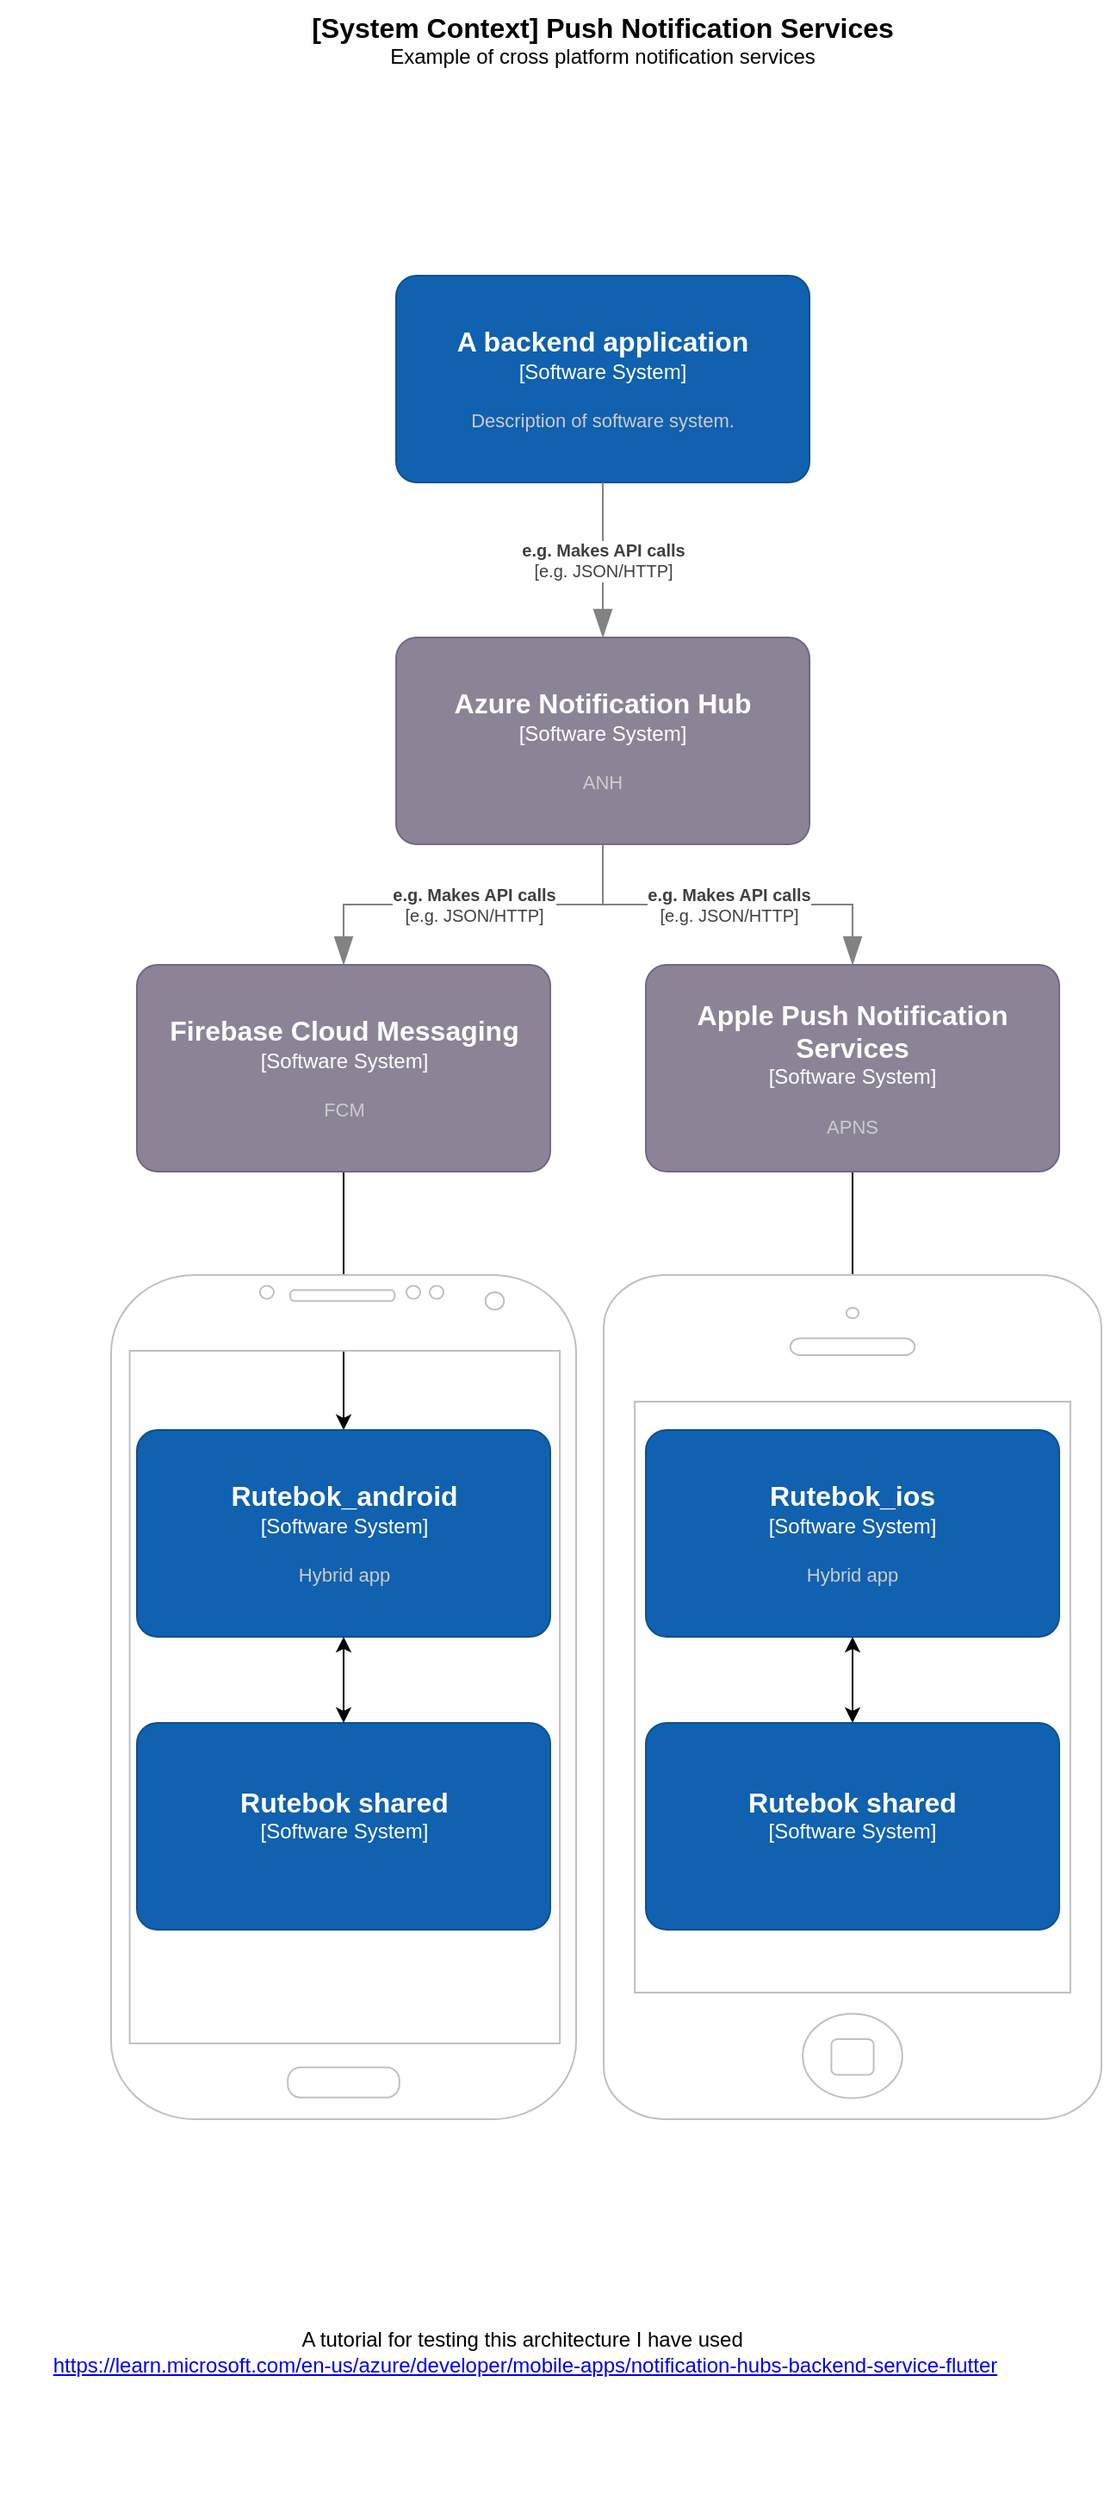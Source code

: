 <mxfile version="20.6.0" type="github">
  <diagram id="aNcehsp7XRWVrfmJVcSQ" name="Page-1">
    <mxGraphModel dx="1363" dy="1861" grid="1" gridSize="10" guides="1" tooltips="1" connect="1" arrows="1" fold="1" page="1" pageScale="1" pageWidth="827" pageHeight="1169" math="0" shadow="0">
      <root>
        <mxCell id="0" />
        <mxCell id="1" parent="0" />
        <mxCell id="iMGOHmjl2Xlzw3pwAb5w-33" style="edgeStyle=orthogonalEdgeStyle;rounded=0;orthogonalLoop=1;jettySize=auto;html=1;entryX=0.5;entryY=0;entryDx=0;entryDy=0;entryPerimeter=0;startArrow=none;startFill=0;endArrow=classic;endFill=1;" parent="1" source="iMGOHmjl2Xlzw3pwAb5w-3" target="iMGOHmjl2Xlzw3pwAb5w-9" edge="1">
          <mxGeometry relative="1" as="geometry" />
        </mxCell>
        <object placeholders="1" c4Name="Apple Push Notification Services" c4Type="Software System" c4Description="APNS" label="&lt;font style=&quot;font-size: 16px&quot;&gt;&lt;b&gt;%c4Name%&lt;/b&gt;&lt;/font&gt;&lt;div&gt;[%c4Type%]&lt;/div&gt;&lt;br&gt;&lt;div&gt;&lt;font style=&quot;font-size: 11px&quot;&gt;&lt;font color=&quot;#cccccc&quot;&gt;%c4Description%&lt;/font&gt;&lt;/div&gt;" id="iMGOHmjl2Xlzw3pwAb5w-3">
          <mxCell style="rounded=1;whiteSpace=wrap;html=1;labelBackgroundColor=none;fillColor=#8C8496;fontColor=#ffffff;align=center;arcSize=10;strokeColor=#736782;metaEdit=1;resizable=0;points=[[0.25,0,0],[0.5,0,0],[0.75,0,0],[1,0.25,0],[1,0.5,0],[1,0.75,0],[0.75,1,0],[0.5,1,0],[0.25,1,0],[0,0.75,0],[0,0.5,0],[0,0.25,0]];" parent="1" vertex="1">
            <mxGeometry x="445" y="630" width="240" height="120" as="geometry" />
          </mxCell>
        </object>
        <mxCell id="iMGOHmjl2Xlzw3pwAb5w-32" style="edgeStyle=orthogonalEdgeStyle;rounded=0;orthogonalLoop=1;jettySize=auto;html=1;entryX=0.5;entryY=0;entryDx=0;entryDy=0;entryPerimeter=0;startArrow=none;startFill=0;endArrow=classic;endFill=1;" parent="1" source="iMGOHmjl2Xlzw3pwAb5w-4" target="iMGOHmjl2Xlzw3pwAb5w-12" edge="1">
          <mxGeometry relative="1" as="geometry" />
        </mxCell>
        <object placeholders="1" c4Name="Firebase Cloud Messaging" c4Type="Software System" c4Description="FCM" label="&lt;font style=&quot;font-size: 16px&quot;&gt;&lt;b&gt;%c4Name%&lt;/b&gt;&lt;/font&gt;&lt;div&gt;[%c4Type%]&lt;/div&gt;&lt;br&gt;&lt;div&gt;&lt;font style=&quot;font-size: 11px&quot;&gt;&lt;font color=&quot;#cccccc&quot;&gt;%c4Description%&lt;/font&gt;&lt;/div&gt;" id="iMGOHmjl2Xlzw3pwAb5w-4">
          <mxCell style="rounded=1;whiteSpace=wrap;html=1;labelBackgroundColor=none;fillColor=#8C8496;fontColor=#ffffff;align=center;arcSize=10;strokeColor=#736782;metaEdit=1;resizable=0;points=[[0.25,0,0],[0.5,0,0],[0.75,0,0],[1,0.25,0],[1,0.5,0],[1,0.75,0],[0.75,1,0],[0.5,1,0],[0.25,1,0],[0,0.75,0],[0,0.5,0],[0,0.25,0]];" parent="1" vertex="1">
            <mxGeometry x="149.5" y="630" width="240" height="120" as="geometry" />
          </mxCell>
        </object>
        <object placeholders="1" c4Name="Azure Notification Hub" c4Type="Software System" c4Description="ANH" label="&lt;font style=&quot;font-size: 16px&quot;&gt;&lt;b&gt;%c4Name%&lt;/b&gt;&lt;/font&gt;&lt;div&gt;[%c4Type%]&lt;/div&gt;&lt;br&gt;&lt;div&gt;&lt;font style=&quot;font-size: 11px&quot;&gt;&lt;font color=&quot;#cccccc&quot;&gt;%c4Description%&lt;/font&gt;&lt;/div&gt;" id="iMGOHmjl2Xlzw3pwAb5w-5">
          <mxCell style="rounded=1;whiteSpace=wrap;html=1;labelBackgroundColor=none;fillColor=#8C8496;fontColor=#ffffff;align=center;arcSize=10;strokeColor=#736782;metaEdit=1;resizable=0;points=[[0.25,0,0],[0.5,0,0],[0.75,0,0],[1,0.25,0],[1,0.5,0],[1,0.75,0],[0.75,1,0],[0.5,1,0],[0.25,1,0],[0,0.75,0],[0,0.5,0],[0,0.25,0]];" parent="1" vertex="1">
            <mxGeometry x="300" y="440" width="240" height="120" as="geometry" />
          </mxCell>
        </object>
        <object placeholders="1" c4Type="Relationship" c4Technology="e.g. JSON/HTTP" c4Description="e.g. Makes API calls" label="&lt;div style=&quot;text-align: left&quot;&gt;&lt;div style=&quot;text-align: center&quot;&gt;&lt;b&gt;%c4Description%&lt;/b&gt;&lt;/div&gt;&lt;div style=&quot;text-align: center&quot;&gt;[%c4Technology%]&lt;/div&gt;&lt;/div&gt;" id="iMGOHmjl2Xlzw3pwAb5w-6">
          <mxCell style="endArrow=blockThin;html=1;fontSize=10;fontColor=#404040;strokeWidth=1;endFill=1;strokeColor=#828282;elbow=vertical;metaEdit=1;endSize=14;startSize=14;jumpStyle=arc;jumpSize=16;rounded=0;edgeStyle=orthogonalEdgeStyle;" parent="1" source="iMGOHmjl2Xlzw3pwAb5w-5" target="iMGOHmjl2Xlzw3pwAb5w-4" edge="1">
            <mxGeometry width="240" relative="1" as="geometry">
              <mxPoint x="290" y="940" as="sourcePoint" />
              <mxPoint x="530" y="940" as="targetPoint" />
            </mxGeometry>
          </mxCell>
        </object>
        <object placeholders="1" c4Type="Relationship" c4Technology="e.g. JSON/HTTP" c4Description="e.g. Makes API calls" label="&lt;div style=&quot;text-align: left&quot;&gt;&lt;div style=&quot;text-align: center&quot;&gt;&lt;b&gt;%c4Description%&lt;/b&gt;&lt;/div&gt;&lt;div style=&quot;text-align: center&quot;&gt;[%c4Technology%]&lt;/div&gt;&lt;/div&gt;" id="iMGOHmjl2Xlzw3pwAb5w-7">
          <mxCell style="endArrow=blockThin;html=1;fontSize=10;fontColor=#404040;strokeWidth=1;endFill=1;strokeColor=#828282;elbow=vertical;metaEdit=1;endSize=14;startSize=14;jumpStyle=arc;jumpSize=16;rounded=0;edgeStyle=orthogonalEdgeStyle;exitX=0.5;exitY=1;exitDx=0;exitDy=0;exitPerimeter=0;" parent="1" source="iMGOHmjl2Xlzw3pwAb5w-5" target="iMGOHmjl2Xlzw3pwAb5w-3" edge="1">
            <mxGeometry width="240" relative="1" as="geometry">
              <mxPoint x="290" y="940" as="sourcePoint" />
              <mxPoint x="530" y="940" as="targetPoint" />
            </mxGeometry>
          </mxCell>
        </object>
        <object placeholders="1" c4Name="A backend application" c4Type="Software System" c4Description="Description of software system." label="&lt;font style=&quot;font-size: 16px&quot;&gt;&lt;b&gt;%c4Name%&lt;/b&gt;&lt;/font&gt;&lt;div&gt;[%c4Type%]&lt;/div&gt;&lt;br&gt;&lt;div&gt;&lt;font style=&quot;font-size: 11px&quot;&gt;&lt;font color=&quot;#cccccc&quot;&gt;%c4Description%&lt;/font&gt;&lt;/div&gt;" id="iMGOHmjl2Xlzw3pwAb5w-15">
          <mxCell style="rounded=1;whiteSpace=wrap;html=1;labelBackgroundColor=none;fillColor=#1061B0;fontColor=#ffffff;align=center;arcSize=10;strokeColor=#0D5091;metaEdit=1;resizable=0;points=[[0.25,0,0],[0.5,0,0],[0.75,0,0],[1,0.25,0],[1,0.5,0],[1,0.75,0],[0.75,1,0],[0.5,1,0],[0.25,1,0],[0,0.75,0],[0,0.5,0],[0,0.25,0]];" parent="1" vertex="1">
            <mxGeometry x="300" y="230" width="240" height="120" as="geometry" />
          </mxCell>
        </object>
        <object placeholders="1" c4Name="[System Context] Push Notification Services" c4Type="ContainerScopeBoundary" c4Description="Example of cross platform notification services" label="&lt;font style=&quot;font-size: 16px&quot;&gt;&lt;b&gt;&lt;div style=&quot;&quot;&gt;%c4Name%&lt;/div&gt;&lt;/b&gt;&lt;/font&gt;&lt;div style=&quot;&quot;&gt;%c4Description%&lt;/div&gt;" id="iMGOHmjl2Xlzw3pwAb5w-17">
          <mxCell style="text;html=1;strokeColor=none;fillColor=none;align=center;verticalAlign=top;whiteSpace=wrap;rounded=0;metaEdit=1;allowArrows=0;resizable=1;rotatable=0;connectable=0;recursiveResize=0;expand=0;pointerEvents=0;points=[[0.25,0,0],[0.5,0,0],[0.75,0,0],[1,0.25,0],[1,0.5,0],[1,0.75,0],[0.75,1,0],[0.5,1,0],[0.25,1,0],[0,0.75,0],[0,0.5,0],[0,0.25,0]];" parent="1" vertex="1">
            <mxGeometry x="205" y="70" width="430" height="40" as="geometry" />
          </mxCell>
        </object>
        <object placeholders="1" c4Type="Relationship" c4Technology="e.g. JSON/HTTP" c4Description="e.g. Makes API calls" label="&lt;div style=&quot;text-align: left&quot;&gt;&lt;div style=&quot;text-align: center&quot;&gt;&lt;b&gt;%c4Description%&lt;/b&gt;&lt;/div&gt;&lt;div style=&quot;text-align: center&quot;&gt;[%c4Technology%]&lt;/div&gt;&lt;/div&gt;" id="iMGOHmjl2Xlzw3pwAb5w-18">
          <mxCell style="endArrow=blockThin;html=1;fontSize=10;fontColor=#404040;strokeWidth=1;endFill=1;strokeColor=#828282;elbow=vertical;metaEdit=1;endSize=14;startSize=14;jumpStyle=arc;jumpSize=16;rounded=0;edgeStyle=orthogonalEdgeStyle;entryX=0.5;entryY=0;entryDx=0;entryDy=0;entryPerimeter=0;" parent="1" source="iMGOHmjl2Xlzw3pwAb5w-15" target="iMGOHmjl2Xlzw3pwAb5w-5" edge="1">
            <mxGeometry width="240" relative="1" as="geometry">
              <mxPoint x="290" y="940" as="sourcePoint" />
              <mxPoint x="530" y="940" as="targetPoint" />
            </mxGeometry>
          </mxCell>
        </object>
        <mxCell id="iMGOHmjl2Xlzw3pwAb5w-26" value="" style="group" parent="1" vertex="1" connectable="0">
          <mxGeometry x="420.5" y="810" width="289" height="490" as="geometry" />
        </mxCell>
        <mxCell id="iMGOHmjl2Xlzw3pwAb5w-10" value="" style="html=1;verticalLabelPosition=bottom;labelBackgroundColor=#ffffff;verticalAlign=top;shadow=0;dashed=0;strokeWidth=1;shape=mxgraph.ios7.misc.iphone;strokeColor=#c0c0c0;" parent="iMGOHmjl2Xlzw3pwAb5w-26" vertex="1">
          <mxGeometry width="289" height="490" as="geometry" />
        </mxCell>
        <object placeholders="1" c4Name="Rutebok_ios" c4Type="Software System" c4Description="Hybrid app" label="&lt;font style=&quot;font-size: 16px&quot;&gt;&lt;b&gt;%c4Name%&lt;/b&gt;&lt;/font&gt;&lt;div&gt;[%c4Type%]&lt;/div&gt;&lt;br&gt;&lt;div&gt;&lt;font style=&quot;font-size: 11px&quot;&gt;&lt;font color=&quot;#cccccc&quot;&gt;%c4Description%&lt;/font&gt;&lt;/div&gt;" id="iMGOHmjl2Xlzw3pwAb5w-9">
          <mxCell style="rounded=1;whiteSpace=wrap;html=1;labelBackgroundColor=none;fillColor=#1061B0;fontColor=#ffffff;align=center;arcSize=10;strokeColor=#0D5091;metaEdit=1;resizable=0;points=[[0.25,0,0],[0.5,0,0],[0.75,0,0],[1,0.25,0],[1,0.5,0],[1,0.75,0],[0.75,1,0],[0.5,1,0],[0.25,1,0],[0,0.75,0],[0,0.5,0],[0,0.25,0]];" parent="iMGOHmjl2Xlzw3pwAb5w-26" vertex="1">
            <mxGeometry x="24.5" y="90" width="240" height="120" as="geometry" />
          </mxCell>
        </object>
        <object placeholders="1" c4Name="Rutebok shared" c4Type="Software System" c4Description="" label="&lt;font style=&quot;font-size: 16px&quot;&gt;&lt;b&gt;%c4Name%&lt;/b&gt;&lt;/font&gt;&lt;div&gt;[%c4Type%]&lt;/div&gt;&lt;br&gt;&lt;div&gt;&lt;font style=&quot;font-size: 11px&quot;&gt;&lt;font color=&quot;#cccccc&quot;&gt;%c4Description%&lt;/font&gt;&lt;/div&gt;" id="iMGOHmjl2Xlzw3pwAb5w-19">
          <mxCell style="rounded=1;whiteSpace=wrap;html=1;labelBackgroundColor=none;fillColor=#1061B0;fontColor=#ffffff;align=center;arcSize=10;strokeColor=#0D5091;metaEdit=1;resizable=0;points=[[0.25,0,0],[0.5,0,0],[0.75,0,0],[1,0.25,0],[1,0.5,0],[1,0.75,0],[0.75,1,0],[0.5,1,0],[0.25,1,0],[0,0.75,0],[0,0.5,0],[0,0.25,0]];" parent="iMGOHmjl2Xlzw3pwAb5w-26" vertex="1">
            <mxGeometry x="24.5" y="260" width="240" height="120" as="geometry" />
          </mxCell>
        </object>
        <mxCell id="iMGOHmjl2Xlzw3pwAb5w-23" style="edgeStyle=orthogonalEdgeStyle;rounded=0;orthogonalLoop=1;jettySize=auto;html=1;entryX=0.5;entryY=0;entryDx=0;entryDy=0;entryPerimeter=0;startArrow=classic;startFill=1;" parent="iMGOHmjl2Xlzw3pwAb5w-26" source="iMGOHmjl2Xlzw3pwAb5w-9" target="iMGOHmjl2Xlzw3pwAb5w-19" edge="1">
          <mxGeometry relative="1" as="geometry" />
        </mxCell>
        <mxCell id="iMGOHmjl2Xlzw3pwAb5w-27" value="" style="group" parent="1" vertex="1" connectable="0">
          <mxGeometry x="134.5" y="810" width="270" height="490" as="geometry" />
        </mxCell>
        <mxCell id="iMGOHmjl2Xlzw3pwAb5w-11" value="" style="verticalLabelPosition=bottom;verticalAlign=top;html=1;shadow=0;dashed=0;strokeWidth=1;shape=mxgraph.android.phone2;strokeColor=#c0c0c0;" parent="iMGOHmjl2Xlzw3pwAb5w-27" vertex="1">
          <mxGeometry width="270" height="490" as="geometry" />
        </mxCell>
        <object placeholders="1" c4Name="Rutebok_android" c4Type="Software System" c4Description="Hybrid app" label="&lt;font style=&quot;font-size: 16px&quot;&gt;&lt;b&gt;%c4Name%&lt;/b&gt;&lt;/font&gt;&lt;div&gt;[%c4Type%]&lt;/div&gt;&lt;br&gt;&lt;div&gt;&lt;font style=&quot;font-size: 11px&quot;&gt;&lt;font color=&quot;#cccccc&quot;&gt;%c4Description%&lt;/font&gt;&lt;/div&gt;" id="iMGOHmjl2Xlzw3pwAb5w-12">
          <mxCell style="rounded=1;whiteSpace=wrap;html=1;labelBackgroundColor=none;fillColor=#1061B0;fontColor=#ffffff;align=center;arcSize=10;strokeColor=#0D5091;metaEdit=1;resizable=0;points=[[0.25,0,0],[0.5,0,0],[0.75,0,0],[1,0.25,0],[1,0.5,0],[1,0.75,0],[0.75,1,0],[0.5,1,0],[0.25,1,0],[0,0.75,0],[0,0.5,0],[0,0.25,0]];" parent="iMGOHmjl2Xlzw3pwAb5w-27" vertex="1">
            <mxGeometry x="15" y="90" width="240" height="120" as="geometry" />
          </mxCell>
        </object>
        <object placeholders="1" c4Name="Rutebok shared" c4Type="Software System" c4Description="" label="&lt;font style=&quot;font-size: 16px&quot;&gt;&lt;b&gt;%c4Name%&lt;/b&gt;&lt;/font&gt;&lt;div&gt;[%c4Type%]&lt;/div&gt;&lt;br&gt;&lt;div&gt;&lt;font style=&quot;font-size: 11px&quot;&gt;&lt;font color=&quot;#cccccc&quot;&gt;%c4Description%&lt;/font&gt;&lt;/div&gt;" id="iMGOHmjl2Xlzw3pwAb5w-20">
          <mxCell style="rounded=1;whiteSpace=wrap;html=1;labelBackgroundColor=none;fillColor=#1061B0;fontColor=#ffffff;align=center;arcSize=10;strokeColor=#0D5091;metaEdit=1;resizable=0;points=[[0.25,0,0],[0.5,0,0],[0.75,0,0],[1,0.25,0],[1,0.5,0],[1,0.75,0],[0.75,1,0],[0.5,1,0],[0.25,1,0],[0,0.75,0],[0,0.5,0],[0,0.25,0]];" parent="iMGOHmjl2Xlzw3pwAb5w-27" vertex="1">
            <mxGeometry x="15" y="260" width="240" height="120" as="geometry" />
          </mxCell>
        </object>
        <mxCell id="iMGOHmjl2Xlzw3pwAb5w-22" style="edgeStyle=orthogonalEdgeStyle;rounded=0;orthogonalLoop=1;jettySize=auto;html=1;startArrow=classic;startFill=1;" parent="iMGOHmjl2Xlzw3pwAb5w-27" source="iMGOHmjl2Xlzw3pwAb5w-12" target="iMGOHmjl2Xlzw3pwAb5w-20" edge="1">
          <mxGeometry relative="1" as="geometry" />
        </mxCell>
        <mxCell id="6zPEwlB3ygJmhyRzJizZ-1" value="A tutorial for testing this architecture I have used&amp;nbsp;&lt;br&gt;&lt;a href=&quot;https://learn.microsoft.com/en-us/azure/developer/mobile-apps/notification-hubs-backend-service-flutter&quot;&gt;https://learn.microsoft.com/en-us/azure/developer/mobile-apps/notification-hubs-backend-service-flutter&lt;/a&gt;" style="text;html=1;strokeColor=none;fillColor=none;align=center;verticalAlign=middle;whiteSpace=wrap;rounded=0;" vertex="1" parent="1">
          <mxGeometry x="70" y="1350" width="610" height="170" as="geometry" />
        </mxCell>
      </root>
    </mxGraphModel>
  </diagram>
</mxfile>

